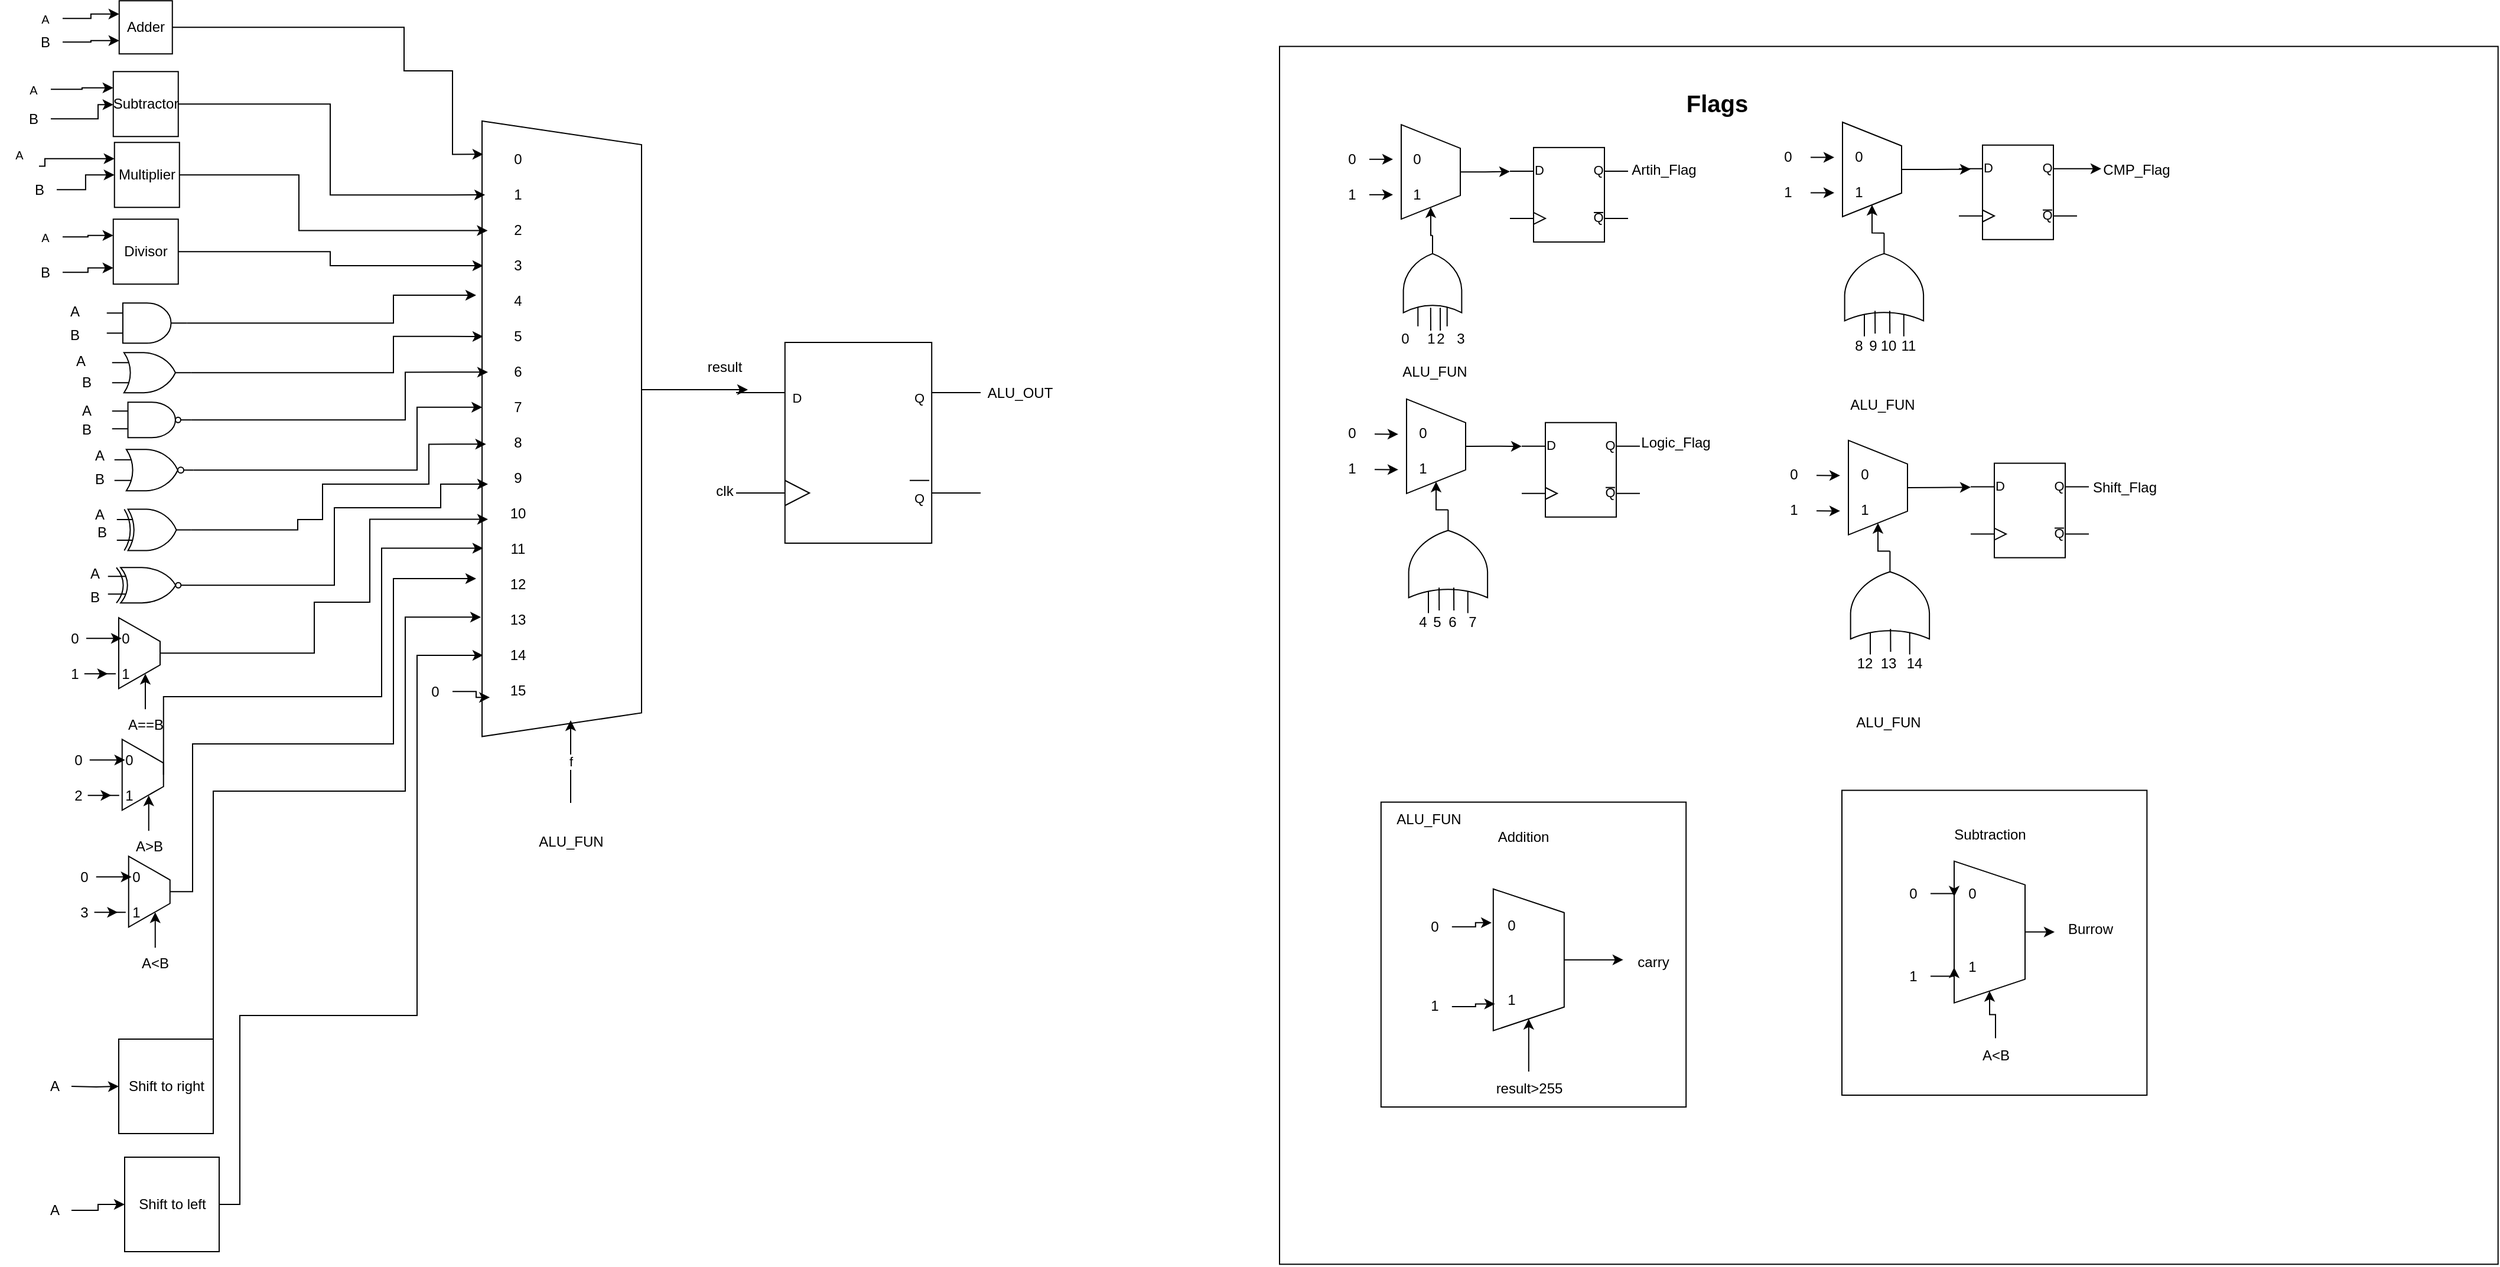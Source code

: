 <mxfile version="24.7.5">
  <diagram name="Page-1" id="hEn2GqF9Onb4Tb0oN2Cf">
    <mxGraphModel dx="2577" dy="1023" grid="1" gridSize="10" guides="1" tooltips="1" connect="1" arrows="1" fold="1" page="1" pageScale="1" pageWidth="850" pageHeight="1100" math="0" shadow="0">
      <root>
        <mxCell id="0" />
        <mxCell id="1" parent="0" />
        <mxCell id="K5uNCjZK_XgeOnh1Dpxe-1" value="" style="shape=trapezoid;perimeter=trapezoidPerimeter;whiteSpace=wrap;html=1;fixedSize=1;rotation=90;" vertex="1" parent="1">
          <mxGeometry x="121.88" y="305.63" width="521.25" height="135" as="geometry" />
        </mxCell>
        <mxCell id="K5uNCjZK_XgeOnh1Dpxe-2" value="0" style="text;html=1;align=center;verticalAlign=middle;resizable=0;points=[];autosize=1;strokeColor=none;fillColor=none;" vertex="1" parent="1">
          <mxGeometry x="330" y="130" width="30" height="30" as="geometry" />
        </mxCell>
        <mxCell id="K5uNCjZK_XgeOnh1Dpxe-4" value="1" style="text;html=1;align=center;verticalAlign=middle;resizable=0;points=[];autosize=1;strokeColor=none;fillColor=none;" vertex="1" parent="1">
          <mxGeometry x="330" y="160" width="30" height="30" as="geometry" />
        </mxCell>
        <mxCell id="K5uNCjZK_XgeOnh1Dpxe-5" value="2" style="text;html=1;align=center;verticalAlign=middle;resizable=0;points=[];autosize=1;strokeColor=none;fillColor=none;" vertex="1" parent="1">
          <mxGeometry x="330" y="190" width="30" height="30" as="geometry" />
        </mxCell>
        <mxCell id="K5uNCjZK_XgeOnh1Dpxe-6" value="3" style="text;html=1;align=center;verticalAlign=middle;resizable=0;points=[];autosize=1;strokeColor=none;fillColor=none;" vertex="1" parent="1">
          <mxGeometry x="330" y="220" width="30" height="30" as="geometry" />
        </mxCell>
        <mxCell id="K5uNCjZK_XgeOnh1Dpxe-7" value="5" style="text;html=1;align=center;verticalAlign=middle;resizable=0;points=[];autosize=1;strokeColor=none;fillColor=none;" vertex="1" parent="1">
          <mxGeometry x="330" y="280" width="30" height="30" as="geometry" />
        </mxCell>
        <mxCell id="K5uNCjZK_XgeOnh1Dpxe-8" value="4" style="text;html=1;align=center;verticalAlign=middle;resizable=0;points=[];autosize=1;strokeColor=none;fillColor=none;" vertex="1" parent="1">
          <mxGeometry x="330" y="250" width="30" height="30" as="geometry" />
        </mxCell>
        <mxCell id="K5uNCjZK_XgeOnh1Dpxe-9" value="7" style="text;html=1;align=center;verticalAlign=middle;resizable=0;points=[];autosize=1;strokeColor=none;fillColor=none;" vertex="1" parent="1">
          <mxGeometry x="330" y="340" width="30" height="30" as="geometry" />
        </mxCell>
        <mxCell id="K5uNCjZK_XgeOnh1Dpxe-10" value="6" style="text;html=1;align=center;verticalAlign=middle;resizable=0;points=[];autosize=1;strokeColor=none;fillColor=none;" vertex="1" parent="1">
          <mxGeometry x="330" y="310" width="30" height="30" as="geometry" />
        </mxCell>
        <mxCell id="K5uNCjZK_XgeOnh1Dpxe-11" value="9" style="text;html=1;align=center;verticalAlign=middle;resizable=0;points=[];autosize=1;strokeColor=none;fillColor=none;" vertex="1" parent="1">
          <mxGeometry x="330" y="400" width="30" height="30" as="geometry" />
        </mxCell>
        <mxCell id="K5uNCjZK_XgeOnh1Dpxe-12" value="8" style="text;html=1;align=center;verticalAlign=middle;resizable=0;points=[];autosize=1;strokeColor=none;fillColor=none;" vertex="1" parent="1">
          <mxGeometry x="330" y="370" width="30" height="30" as="geometry" />
        </mxCell>
        <mxCell id="K5uNCjZK_XgeOnh1Dpxe-13" value="11" style="text;html=1;align=center;verticalAlign=middle;resizable=0;points=[];autosize=1;strokeColor=none;fillColor=none;" vertex="1" parent="1">
          <mxGeometry x="325" y="460" width="40" height="30" as="geometry" />
        </mxCell>
        <mxCell id="K5uNCjZK_XgeOnh1Dpxe-14" value="10" style="text;html=1;align=center;verticalAlign=middle;resizable=0;points=[];autosize=1;strokeColor=none;fillColor=none;" vertex="1" parent="1">
          <mxGeometry x="325" y="430" width="40" height="30" as="geometry" />
        </mxCell>
        <mxCell id="K5uNCjZK_XgeOnh1Dpxe-15" value="13" style="text;html=1;align=center;verticalAlign=middle;resizable=0;points=[];autosize=1;strokeColor=none;fillColor=none;" vertex="1" parent="1">
          <mxGeometry x="325" y="520" width="40" height="30" as="geometry" />
        </mxCell>
        <mxCell id="K5uNCjZK_XgeOnh1Dpxe-16" value="12" style="text;html=1;align=center;verticalAlign=middle;resizable=0;points=[];autosize=1;strokeColor=none;fillColor=none;" vertex="1" parent="1">
          <mxGeometry x="325" y="490" width="40" height="30" as="geometry" />
        </mxCell>
        <mxCell id="K5uNCjZK_XgeOnh1Dpxe-17" value="15" style="text;html=1;align=center;verticalAlign=middle;resizable=0;points=[];autosize=1;strokeColor=none;fillColor=none;" vertex="1" parent="1">
          <mxGeometry x="325" y="580" width="40" height="30" as="geometry" />
        </mxCell>
        <mxCell id="K5uNCjZK_XgeOnh1Dpxe-18" value="14" style="text;html=1;align=center;verticalAlign=middle;resizable=0;points=[];autosize=1;strokeColor=none;fillColor=none;" vertex="1" parent="1">
          <mxGeometry x="325" y="550" width="40" height="30" as="geometry" />
        </mxCell>
        <mxCell id="K5uNCjZK_XgeOnh1Dpxe-19" value="f" style="endArrow=classic;html=1;rounded=0;" edge="1" parent="1">
          <mxGeometry width="50" height="50" relative="1" as="geometry">
            <mxPoint x="390" y="690" as="sourcePoint" />
            <mxPoint x="390" y="620" as="targetPoint" />
          </mxGeometry>
        </mxCell>
        <mxCell id="K5uNCjZK_XgeOnh1Dpxe-20" value="ALU_FUN" style="text;html=1;align=center;verticalAlign=middle;resizable=0;points=[];autosize=1;strokeColor=none;fillColor=none;" vertex="1" parent="1">
          <mxGeometry x="350" y="708" width="80" height="30" as="geometry" />
        </mxCell>
        <mxCell id="K5uNCjZK_XgeOnh1Dpxe-21" value="" style="endArrow=classic;html=1;rounded=0;" edge="1" parent="1">
          <mxGeometry width="50" height="50" relative="1" as="geometry">
            <mxPoint x="450" y="340" as="sourcePoint" />
            <mxPoint x="540" y="340" as="targetPoint" />
          </mxGeometry>
        </mxCell>
        <mxCell id="K5uNCjZK_XgeOnh1Dpxe-22" value="" style="verticalLabelPosition=bottom;shadow=0;dashed=0;align=center;html=1;verticalAlign=top;shape=mxgraph.electrical.logic_gates.d_type_flip-flop;" vertex="1" parent="1">
          <mxGeometry x="530" y="300" width="207" height="170" as="geometry" />
        </mxCell>
        <mxCell id="K5uNCjZK_XgeOnh1Dpxe-23" value="ALU_OUT" style="text;html=1;align=center;verticalAlign=middle;resizable=0;points=[];autosize=1;strokeColor=none;fillColor=none;" vertex="1" parent="1">
          <mxGeometry x="730" y="328" width="80" height="30" as="geometry" />
        </mxCell>
        <mxCell id="K5uNCjZK_XgeOnh1Dpxe-24" value="clk" style="text;html=1;align=center;verticalAlign=middle;resizable=0;points=[];autosize=1;strokeColor=none;fillColor=none;" vertex="1" parent="1">
          <mxGeometry x="500" y="410.63" width="40" height="30" as="geometry" />
        </mxCell>
        <mxCell id="K5uNCjZK_XgeOnh1Dpxe-26" value="result" style="text;html=1;align=center;verticalAlign=middle;resizable=0;points=[];autosize=1;strokeColor=none;fillColor=none;" vertex="1" parent="1">
          <mxGeometry x="495" y="305.63" width="50" height="30" as="geometry" />
        </mxCell>
        <mxCell id="K5uNCjZK_XgeOnh1Dpxe-27" value="Adder" style="whiteSpace=wrap;html=1;aspect=fixed;" vertex="1" parent="1">
          <mxGeometry x="7.88" y="10.63" width="45" height="45" as="geometry" />
        </mxCell>
        <mxCell id="K5uNCjZK_XgeOnh1Dpxe-28" value="Subtractor" style="whiteSpace=wrap;html=1;aspect=fixed;" vertex="1" parent="1">
          <mxGeometry x="2.88" y="70.63" width="55" height="55" as="geometry" />
        </mxCell>
        <mxCell id="K5uNCjZK_XgeOnh1Dpxe-33" style="edgeStyle=orthogonalEdgeStyle;rounded=0;orthogonalLoop=1;jettySize=auto;html=1;entryX=0;entryY=0.25;entryDx=0;entryDy=0;" edge="1" parent="1" source="K5uNCjZK_XgeOnh1Dpxe-30" target="K5uNCjZK_XgeOnh1Dpxe-27">
          <mxGeometry relative="1" as="geometry" />
        </mxCell>
        <mxCell id="K5uNCjZK_XgeOnh1Dpxe-30" value="&lt;font size=&quot;1&quot;&gt;A&lt;/font&gt;" style="text;html=1;align=center;verticalAlign=middle;resizable=0;points=[];autosize=1;strokeColor=none;fillColor=none;" vertex="1" parent="1">
          <mxGeometry x="-70" y="10.63" width="30" height="30" as="geometry" />
        </mxCell>
        <mxCell id="K5uNCjZK_XgeOnh1Dpxe-34" style="edgeStyle=orthogonalEdgeStyle;rounded=0;orthogonalLoop=1;jettySize=auto;html=1;entryX=0;entryY=0.75;entryDx=0;entryDy=0;" edge="1" parent="1" source="K5uNCjZK_XgeOnh1Dpxe-31" target="K5uNCjZK_XgeOnh1Dpxe-27">
          <mxGeometry relative="1" as="geometry" />
        </mxCell>
        <mxCell id="K5uNCjZK_XgeOnh1Dpxe-31" value="B" style="text;html=1;align=center;verticalAlign=middle;resizable=0;points=[];autosize=1;strokeColor=none;fillColor=none;" vertex="1" parent="1">
          <mxGeometry x="-70" y="30.63" width="30" height="30" as="geometry" />
        </mxCell>
        <mxCell id="K5uNCjZK_XgeOnh1Dpxe-35" style="edgeStyle=orthogonalEdgeStyle;rounded=0;orthogonalLoop=1;jettySize=auto;html=1;exitX=1;exitY=0.5;exitDx=0;exitDy=0;entryX=0.054;entryY=0.993;entryDx=0;entryDy=0;entryPerimeter=0;" edge="1" parent="1" source="K5uNCjZK_XgeOnh1Dpxe-27" target="K5uNCjZK_XgeOnh1Dpxe-1">
          <mxGeometry relative="1" as="geometry">
            <Array as="points">
              <mxPoint x="249" y="33" />
              <mxPoint x="249" y="70" />
              <mxPoint x="290" y="70" />
              <mxPoint x="290" y="141" />
            </Array>
          </mxGeometry>
        </mxCell>
        <mxCell id="K5uNCjZK_XgeOnh1Dpxe-40" style="edgeStyle=orthogonalEdgeStyle;rounded=0;orthogonalLoop=1;jettySize=auto;html=1;entryX=0;entryY=0.25;entryDx=0;entryDy=0;" edge="1" parent="1" source="K5uNCjZK_XgeOnh1Dpxe-36" target="K5uNCjZK_XgeOnh1Dpxe-28">
          <mxGeometry relative="1" as="geometry" />
        </mxCell>
        <mxCell id="K5uNCjZK_XgeOnh1Dpxe-36" value="&lt;font size=&quot;1&quot;&gt;A&lt;/font&gt;" style="text;html=1;align=center;verticalAlign=middle;resizable=0;points=[];autosize=1;strokeColor=none;fillColor=none;" vertex="1" parent="1">
          <mxGeometry x="-80" y="70.63" width="30" height="30" as="geometry" />
        </mxCell>
        <mxCell id="K5uNCjZK_XgeOnh1Dpxe-38" value="" style="edgeStyle=orthogonalEdgeStyle;rounded=0;orthogonalLoop=1;jettySize=auto;html=1;" edge="1" parent="1" source="K5uNCjZK_XgeOnh1Dpxe-37" target="K5uNCjZK_XgeOnh1Dpxe-28">
          <mxGeometry relative="1" as="geometry">
            <Array as="points">
              <mxPoint x="-10" y="110.63" />
              <mxPoint x="-10" y="98.63" />
            </Array>
          </mxGeometry>
        </mxCell>
        <mxCell id="K5uNCjZK_XgeOnh1Dpxe-37" value="B" style="text;html=1;align=center;verticalAlign=middle;resizable=0;points=[];autosize=1;strokeColor=none;fillColor=none;" vertex="1" parent="1">
          <mxGeometry x="-80" y="95.63" width="30" height="30" as="geometry" />
        </mxCell>
        <mxCell id="K5uNCjZK_XgeOnh1Dpxe-41" style="edgeStyle=orthogonalEdgeStyle;rounded=0;orthogonalLoop=1;jettySize=auto;html=1;exitX=1;exitY=0.5;exitDx=0;exitDy=0;entryX=0.12;entryY=0.981;entryDx=0;entryDy=0;entryPerimeter=0;" edge="1" parent="1" source="K5uNCjZK_XgeOnh1Dpxe-28" target="K5uNCjZK_XgeOnh1Dpxe-1">
          <mxGeometry relative="1" as="geometry" />
        </mxCell>
        <mxCell id="K5uNCjZK_XgeOnh1Dpxe-42" value="Multiplier" style="whiteSpace=wrap;html=1;aspect=fixed;" vertex="1" parent="1">
          <mxGeometry x="3.88" y="130.63" width="55" height="55" as="geometry" />
        </mxCell>
        <mxCell id="K5uNCjZK_XgeOnh1Dpxe-46" style="edgeStyle=orthogonalEdgeStyle;rounded=0;orthogonalLoop=1;jettySize=auto;html=1;entryX=0;entryY=0.25;entryDx=0;entryDy=0;" edge="1" parent="1" target="K5uNCjZK_XgeOnh1Dpxe-42">
          <mxGeometry relative="1" as="geometry">
            <mxPoint x="-60.0" y="150.689" as="sourcePoint" />
            <Array as="points">
              <mxPoint x="-55" y="150.63" />
              <mxPoint x="-55" y="144.63" />
            </Array>
          </mxGeometry>
        </mxCell>
        <mxCell id="K5uNCjZK_XgeOnh1Dpxe-44" value="&lt;font size=&quot;1&quot;&gt;A&lt;/font&gt;" style="text;html=1;align=center;verticalAlign=middle;resizable=0;points=[];autosize=1;strokeColor=none;fillColor=none;" vertex="1" parent="1">
          <mxGeometry x="-92.5" y="125.63" width="30" height="30" as="geometry" />
        </mxCell>
        <mxCell id="K5uNCjZK_XgeOnh1Dpxe-47" style="edgeStyle=orthogonalEdgeStyle;rounded=0;orthogonalLoop=1;jettySize=auto;html=1;entryX=0;entryY=0.5;entryDx=0;entryDy=0;" edge="1" parent="1" source="K5uNCjZK_XgeOnh1Dpxe-45" target="K5uNCjZK_XgeOnh1Dpxe-42">
          <mxGeometry relative="1" as="geometry" />
        </mxCell>
        <mxCell id="K5uNCjZK_XgeOnh1Dpxe-45" value="B" style="text;html=1;align=center;verticalAlign=middle;resizable=0;points=[];autosize=1;strokeColor=none;fillColor=none;" vertex="1" parent="1">
          <mxGeometry x="-75" y="155.63" width="30" height="30" as="geometry" />
        </mxCell>
        <mxCell id="K5uNCjZK_XgeOnh1Dpxe-49" value="Divisor" style="whiteSpace=wrap;html=1;aspect=fixed;" vertex="1" parent="1">
          <mxGeometry x="2.88" y="195.63" width="55" height="55" as="geometry" />
        </mxCell>
        <mxCell id="K5uNCjZK_XgeOnh1Dpxe-50" style="edgeStyle=orthogonalEdgeStyle;rounded=0;orthogonalLoop=1;jettySize=auto;html=1;exitX=1;exitY=0.5;exitDx=0;exitDy=0;entryX=0.235;entryY=0.993;entryDx=0;entryDy=0;entryPerimeter=0;" edge="1" parent="1" source="K5uNCjZK_XgeOnh1Dpxe-49" target="K5uNCjZK_XgeOnh1Dpxe-1">
          <mxGeometry relative="1" as="geometry" />
        </mxCell>
        <mxCell id="K5uNCjZK_XgeOnh1Dpxe-53" style="edgeStyle=orthogonalEdgeStyle;rounded=0;orthogonalLoop=1;jettySize=auto;html=1;entryX=0;entryY=0.25;entryDx=0;entryDy=0;" edge="1" parent="1" source="K5uNCjZK_XgeOnh1Dpxe-51" target="K5uNCjZK_XgeOnh1Dpxe-49">
          <mxGeometry relative="1" as="geometry" />
        </mxCell>
        <mxCell id="K5uNCjZK_XgeOnh1Dpxe-51" value="&lt;font size=&quot;1&quot;&gt;A&lt;/font&gt;" style="text;html=1;align=center;verticalAlign=middle;resizable=0;points=[];autosize=1;strokeColor=none;fillColor=none;" vertex="1" parent="1">
          <mxGeometry x="-70" y="195.63" width="30" height="30" as="geometry" />
        </mxCell>
        <mxCell id="K5uNCjZK_XgeOnh1Dpxe-54" style="edgeStyle=orthogonalEdgeStyle;rounded=0;orthogonalLoop=1;jettySize=auto;html=1;entryX=0;entryY=0.75;entryDx=0;entryDy=0;" edge="1" parent="1" source="K5uNCjZK_XgeOnh1Dpxe-52" target="K5uNCjZK_XgeOnh1Dpxe-49">
          <mxGeometry relative="1" as="geometry" />
        </mxCell>
        <mxCell id="K5uNCjZK_XgeOnh1Dpxe-52" value="B" style="text;html=1;align=center;verticalAlign=middle;resizable=0;points=[];autosize=1;strokeColor=none;fillColor=none;" vertex="1" parent="1">
          <mxGeometry x="-70" y="225.63" width="30" height="30" as="geometry" />
        </mxCell>
        <mxCell id="K5uNCjZK_XgeOnh1Dpxe-81" style="edgeStyle=orthogonalEdgeStyle;rounded=0;orthogonalLoop=1;jettySize=auto;html=1;exitX=1;exitY=0.5;exitDx=0;exitDy=0;exitPerimeter=0;" edge="1" parent="1" source="K5uNCjZK_XgeOnh1Dpxe-55">
          <mxGeometry relative="1" as="geometry">
            <mxPoint x="310" y="260" as="targetPoint" />
            <Array as="points">
              <mxPoint x="240" y="284" />
              <mxPoint x="240" y="260" />
              <mxPoint x="310" y="260" />
            </Array>
          </mxGeometry>
        </mxCell>
        <mxCell id="K5uNCjZK_XgeOnh1Dpxe-55" value="" style="verticalLabelPosition=bottom;shadow=0;dashed=0;align=center;html=1;verticalAlign=top;shape=mxgraph.electrical.logic_gates.logic_gate;operation=and;" vertex="1" parent="1">
          <mxGeometry x="-2.62" y="266.63" width="68" height="34" as="geometry" />
        </mxCell>
        <mxCell id="K5uNCjZK_XgeOnh1Dpxe-56" value="" style="verticalLabelPosition=bottom;shadow=0;dashed=0;align=center;html=1;verticalAlign=top;shape=mxgraph.electrical.logic_gates.logic_gate;operation=or;" vertex="1" parent="1">
          <mxGeometry x="1.88" y="308.63" width="67" height="34" as="geometry" />
        </mxCell>
        <mxCell id="K5uNCjZK_XgeOnh1Dpxe-57" value="" style="verticalLabelPosition=bottom;shadow=0;dashed=0;align=center;html=1;verticalAlign=top;shape=mxgraph.electrical.logic_gates.logic_gate;operation=and;negating=1;negSize=0.15;" vertex="1" parent="1">
          <mxGeometry x="1.88" y="350.63" width="67" height="30" as="geometry" />
        </mxCell>
        <mxCell id="K5uNCjZK_XgeOnh1Dpxe-58" value="" style="verticalLabelPosition=bottom;shadow=0;dashed=0;align=center;html=1;verticalAlign=top;shape=mxgraph.electrical.logic_gates.logic_gate;operation=or;negating=1;negSize=0.15;" vertex="1" parent="1">
          <mxGeometry x="3.88" y="390.63" width="67" height="35" as="geometry" />
        </mxCell>
        <mxCell id="K5uNCjZK_XgeOnh1Dpxe-62" value="" style="verticalLabelPosition=bottom;shadow=0;dashed=0;align=center;html=1;verticalAlign=top;shape=mxgraph.electrical.logic_gates.logic_gate;operation=xor;" vertex="1" parent="1">
          <mxGeometry x="5.88" y="441.26" width="63" height="35" as="geometry" />
        </mxCell>
        <mxCell id="K5uNCjZK_XgeOnh1Dpxe-63" value="" style="verticalLabelPosition=bottom;shadow=0;dashed=0;align=center;html=1;verticalAlign=top;shape=mxgraph.electrical.logic_gates.logic_gate;operation=xor;negating=1;negSize=0.15;" vertex="1" parent="1">
          <mxGeometry x="-1.62" y="490.63" width="71.62" height="30" as="geometry" />
        </mxCell>
        <mxCell id="K5uNCjZK_XgeOnh1Dpxe-64" value="" style="shape=trapezoid;perimeter=trapezoidPerimeter;whiteSpace=wrap;html=1;fixedSize=1;rotation=90;" vertex="1" parent="1">
          <mxGeometry x="-5" y="545.63" width="60" height="35" as="geometry" />
        </mxCell>
        <mxCell id="K5uNCjZK_XgeOnh1Dpxe-65" value="A" style="text;html=1;align=center;verticalAlign=middle;resizable=0;points=[];autosize=1;strokeColor=none;fillColor=none;" vertex="1" parent="1">
          <mxGeometry x="-45" y="258.63" width="30" height="30" as="geometry" />
        </mxCell>
        <mxCell id="K5uNCjZK_XgeOnh1Dpxe-67" value="B" style="text;html=1;align=center;verticalAlign=middle;resizable=0;points=[];autosize=1;strokeColor=none;fillColor=none;" vertex="1" parent="1">
          <mxGeometry x="-45" y="278.63" width="30" height="30" as="geometry" />
        </mxCell>
        <mxCell id="K5uNCjZK_XgeOnh1Dpxe-69" value="A" style="text;html=1;align=center;verticalAlign=middle;resizable=0;points=[];autosize=1;strokeColor=none;fillColor=none;" vertex="1" parent="1">
          <mxGeometry x="-40" y="300.63" width="30" height="30" as="geometry" />
        </mxCell>
        <mxCell id="K5uNCjZK_XgeOnh1Dpxe-70" value="B" style="text;html=1;align=center;verticalAlign=middle;resizable=0;points=[];autosize=1;strokeColor=none;fillColor=none;" vertex="1" parent="1">
          <mxGeometry x="-35" y="318.63" width="30" height="30" as="geometry" />
        </mxCell>
        <mxCell id="K5uNCjZK_XgeOnh1Dpxe-71" value="A" style="text;html=1;align=center;verticalAlign=middle;resizable=0;points=[];autosize=1;strokeColor=none;fillColor=none;" vertex="1" parent="1">
          <mxGeometry x="-35" y="342.63" width="30" height="30" as="geometry" />
        </mxCell>
        <mxCell id="K5uNCjZK_XgeOnh1Dpxe-74" value="B" style="text;html=1;align=center;verticalAlign=middle;resizable=0;points=[];autosize=1;strokeColor=none;fillColor=none;" vertex="1" parent="1">
          <mxGeometry x="-35" y="358.63" width="30" height="30" as="geometry" />
        </mxCell>
        <mxCell id="K5uNCjZK_XgeOnh1Dpxe-75" value="A" style="text;html=1;align=center;verticalAlign=middle;resizable=0;points=[];autosize=1;strokeColor=none;fillColor=none;" vertex="1" parent="1">
          <mxGeometry x="-24.12" y="381.26" width="30" height="30" as="geometry" />
        </mxCell>
        <mxCell id="K5uNCjZK_XgeOnh1Dpxe-76" value="B" style="text;html=1;align=center;verticalAlign=middle;resizable=0;points=[];autosize=1;strokeColor=none;fillColor=none;" vertex="1" parent="1">
          <mxGeometry x="-24.12" y="400.63" width="30" height="30" as="geometry" />
        </mxCell>
        <mxCell id="K5uNCjZK_XgeOnh1Dpxe-77" value="A" style="text;html=1;align=center;verticalAlign=middle;resizable=0;points=[];autosize=1;strokeColor=none;fillColor=none;" vertex="1" parent="1">
          <mxGeometry x="-24.12" y="430.63" width="30" height="30" as="geometry" />
        </mxCell>
        <mxCell id="K5uNCjZK_XgeOnh1Dpxe-78" value="B" style="text;html=1;align=center;verticalAlign=middle;resizable=0;points=[];autosize=1;strokeColor=none;fillColor=none;" vertex="1" parent="1">
          <mxGeometry x="-22.12" y="446.26" width="30" height="30" as="geometry" />
        </mxCell>
        <mxCell id="K5uNCjZK_XgeOnh1Dpxe-79" value="A" style="text;html=1;align=center;verticalAlign=middle;resizable=0;points=[];autosize=1;strokeColor=none;fillColor=none;" vertex="1" parent="1">
          <mxGeometry x="-28.12" y="480.63" width="30" height="30" as="geometry" />
        </mxCell>
        <mxCell id="K5uNCjZK_XgeOnh1Dpxe-80" value="B" style="text;html=1;align=center;verticalAlign=middle;resizable=0;points=[];autosize=1;strokeColor=none;fillColor=none;" vertex="1" parent="1">
          <mxGeometry x="-28.12" y="500.63" width="30" height="30" as="geometry" />
        </mxCell>
        <mxCell id="K5uNCjZK_XgeOnh1Dpxe-82" style="edgeStyle=orthogonalEdgeStyle;rounded=0;orthogonalLoop=1;jettySize=auto;html=1;exitX=1;exitY=0.5;exitDx=0;exitDy=0;exitPerimeter=0;entryX=0.35;entryY=0.993;entryDx=0;entryDy=0;entryPerimeter=0;" edge="1" parent="1" source="K5uNCjZK_XgeOnh1Dpxe-56" target="K5uNCjZK_XgeOnh1Dpxe-1">
          <mxGeometry relative="1" as="geometry">
            <Array as="points">
              <mxPoint x="240" y="325" />
              <mxPoint x="240" y="295" />
            </Array>
          </mxGeometry>
        </mxCell>
        <mxCell id="K5uNCjZK_XgeOnh1Dpxe-83" style="edgeStyle=orthogonalEdgeStyle;rounded=0;orthogonalLoop=1;jettySize=auto;html=1;exitX=1;exitY=0.5;exitDx=0;exitDy=0;exitPerimeter=0;entryX=0.408;entryY=0.963;entryDx=0;entryDy=0;entryPerimeter=0;" edge="1" parent="1" source="K5uNCjZK_XgeOnh1Dpxe-57" target="K5uNCjZK_XgeOnh1Dpxe-1">
          <mxGeometry relative="1" as="geometry">
            <Array as="points">
              <mxPoint x="250" y="365" />
              <mxPoint x="250" y="325" />
            </Array>
          </mxGeometry>
        </mxCell>
        <mxCell id="K5uNCjZK_XgeOnh1Dpxe-84" style="edgeStyle=orthogonalEdgeStyle;rounded=0;orthogonalLoop=1;jettySize=auto;html=1;exitX=1;exitY=0.5;exitDx=0;exitDy=0;exitPerimeter=0;entryX=0.465;entryY=0.999;entryDx=0;entryDy=0;entryPerimeter=0;" edge="1" parent="1" source="K5uNCjZK_XgeOnh1Dpxe-58" target="K5uNCjZK_XgeOnh1Dpxe-1">
          <mxGeometry relative="1" as="geometry">
            <Array as="points">
              <mxPoint x="260" y="408" />
              <mxPoint x="260" y="355" />
            </Array>
          </mxGeometry>
        </mxCell>
        <mxCell id="K5uNCjZK_XgeOnh1Dpxe-85" style="edgeStyle=orthogonalEdgeStyle;rounded=0;orthogonalLoop=1;jettySize=auto;html=1;exitX=1;exitY=0.5;exitDx=0;exitDy=0;exitPerimeter=0;entryX=0.525;entryY=0.975;entryDx=0;entryDy=0;entryPerimeter=0;" edge="1" parent="1" source="K5uNCjZK_XgeOnh1Dpxe-62" target="K5uNCjZK_XgeOnh1Dpxe-1">
          <mxGeometry relative="1" as="geometry">
            <Array as="points">
              <mxPoint x="159" y="450" />
              <mxPoint x="180" y="450" />
              <mxPoint x="180" y="420" />
              <mxPoint x="270" y="420" />
              <mxPoint x="270" y="386" />
            </Array>
          </mxGeometry>
        </mxCell>
        <mxCell id="K5uNCjZK_XgeOnh1Dpxe-86" style="edgeStyle=orthogonalEdgeStyle;rounded=0;orthogonalLoop=1;jettySize=auto;html=1;exitX=1;exitY=0.5;exitDx=0;exitDy=0;exitPerimeter=0;entryX=0.59;entryY=0.963;entryDx=0;entryDy=0;entryPerimeter=0;" edge="1" parent="1" source="K5uNCjZK_XgeOnh1Dpxe-63" target="K5uNCjZK_XgeOnh1Dpxe-1">
          <mxGeometry relative="1" as="geometry">
            <Array as="points">
              <mxPoint x="190" y="506" />
              <mxPoint x="190" y="440" />
              <mxPoint x="280" y="440" />
              <mxPoint x="280" y="420" />
            </Array>
          </mxGeometry>
        </mxCell>
        <mxCell id="K5uNCjZK_XgeOnh1Dpxe-87" style="edgeStyle=orthogonalEdgeStyle;rounded=0;orthogonalLoop=1;jettySize=auto;html=1;exitX=0.5;exitY=0;exitDx=0;exitDy=0;entryX=0.647;entryY=0.963;entryDx=0;entryDy=0;entryPerimeter=0;" edge="1" parent="1" source="K5uNCjZK_XgeOnh1Dpxe-64" target="K5uNCjZK_XgeOnh1Dpxe-1">
          <mxGeometry relative="1" as="geometry">
            <Array as="points">
              <mxPoint x="173" y="564" />
              <mxPoint x="173" y="520" />
              <mxPoint x="220" y="520" />
              <mxPoint x="220" y="450" />
            </Array>
          </mxGeometry>
        </mxCell>
        <mxCell id="K5uNCjZK_XgeOnh1Dpxe-88" value="" style="endArrow=classic;html=1;rounded=0;" edge="1" parent="1">
          <mxGeometry width="50" height="50" relative="1" as="geometry">
            <mxPoint x="30" y="610.63" as="sourcePoint" />
            <mxPoint x="30" y="580.63" as="targetPoint" />
          </mxGeometry>
        </mxCell>
        <mxCell id="K5uNCjZK_XgeOnh1Dpxe-89" value="A==B" style="text;html=1;align=center;verticalAlign=middle;resizable=0;points=[];autosize=1;strokeColor=none;fillColor=none;" vertex="1" parent="1">
          <mxGeometry x="5" y="608.63" width="50" height="30" as="geometry" />
        </mxCell>
        <mxCell id="K5uNCjZK_XgeOnh1Dpxe-90" value="0" style="text;html=1;align=center;verticalAlign=middle;resizable=0;points=[];autosize=1;strokeColor=none;fillColor=none;" vertex="1" parent="1">
          <mxGeometry x="-1.62" y="535.63" width="30" height="30" as="geometry" />
        </mxCell>
        <mxCell id="K5uNCjZK_XgeOnh1Dpxe-91" value="1" style="text;html=1;align=center;verticalAlign=middle;resizable=0;points=[];autosize=1;strokeColor=none;fillColor=none;" vertex="1" parent="1">
          <mxGeometry x="-1.62" y="565.63" width="30" height="30" as="geometry" />
        </mxCell>
        <mxCell id="K5uNCjZK_XgeOnh1Dpxe-92" value="" style="endArrow=classic;html=1;rounded=0;" edge="1" parent="1">
          <mxGeometry width="50" height="50" relative="1" as="geometry">
            <mxPoint x="-20" y="550.63" as="sourcePoint" />
            <mxPoint x="10" y="550.63" as="targetPoint" />
          </mxGeometry>
        </mxCell>
        <mxCell id="K5uNCjZK_XgeOnh1Dpxe-93" value="0" style="text;html=1;align=center;verticalAlign=middle;resizable=0;points=[];autosize=1;strokeColor=none;fillColor=none;" vertex="1" parent="1">
          <mxGeometry x="-45" y="535.63" width="30" height="30" as="geometry" />
        </mxCell>
        <mxCell id="K5uNCjZK_XgeOnh1Dpxe-98" style="edgeStyle=orthogonalEdgeStyle;rounded=0;orthogonalLoop=1;jettySize=auto;html=1;" edge="1" parent="1" source="K5uNCjZK_XgeOnh1Dpxe-94" target="K5uNCjZK_XgeOnh1Dpxe-91">
          <mxGeometry relative="1" as="geometry" />
        </mxCell>
        <mxCell id="K5uNCjZK_XgeOnh1Dpxe-94" value="1" style="text;html=1;align=center;verticalAlign=middle;resizable=0;points=[];autosize=1;strokeColor=none;fillColor=none;" vertex="1" parent="1">
          <mxGeometry x="-45" y="565.63" width="30" height="30" as="geometry" />
        </mxCell>
        <mxCell id="K5uNCjZK_XgeOnh1Dpxe-99" value="" style="shape=trapezoid;perimeter=trapezoidPerimeter;whiteSpace=wrap;html=1;fixedSize=1;rotation=90;" vertex="1" parent="1">
          <mxGeometry x="-2.12" y="648.63" width="60" height="35" as="geometry" />
        </mxCell>
        <mxCell id="K5uNCjZK_XgeOnh1Dpxe-100" value="" style="endArrow=classic;html=1;rounded=0;" edge="1" parent="1">
          <mxGeometry width="50" height="50" relative="1" as="geometry">
            <mxPoint x="32.88" y="713.63" as="sourcePoint" />
            <mxPoint x="32.88" y="683.63" as="targetPoint" />
          </mxGeometry>
        </mxCell>
        <mxCell id="K5uNCjZK_XgeOnh1Dpxe-101" value="A&amp;gt;B" style="text;html=1;align=center;verticalAlign=middle;resizable=0;points=[];autosize=1;strokeColor=none;fillColor=none;" vertex="1" parent="1">
          <mxGeometry x="7.88" y="711.63" width="50" height="30" as="geometry" />
        </mxCell>
        <mxCell id="K5uNCjZK_XgeOnh1Dpxe-102" value="0" style="text;html=1;align=center;verticalAlign=middle;resizable=0;points=[];autosize=1;strokeColor=none;fillColor=none;" vertex="1" parent="1">
          <mxGeometry x="1.26" y="638.63" width="30" height="30" as="geometry" />
        </mxCell>
        <mxCell id="K5uNCjZK_XgeOnh1Dpxe-103" value="1" style="text;html=1;align=center;verticalAlign=middle;resizable=0;points=[];autosize=1;strokeColor=none;fillColor=none;" vertex="1" parent="1">
          <mxGeometry x="1.26" y="668.63" width="30" height="30" as="geometry" />
        </mxCell>
        <mxCell id="K5uNCjZK_XgeOnh1Dpxe-104" value="" style="endArrow=classic;html=1;rounded=0;" edge="1" parent="1">
          <mxGeometry width="50" height="50" relative="1" as="geometry">
            <mxPoint x="-17.12" y="653.63" as="sourcePoint" />
            <mxPoint x="12.88" y="653.63" as="targetPoint" />
          </mxGeometry>
        </mxCell>
        <mxCell id="K5uNCjZK_XgeOnh1Dpxe-105" value="0" style="text;html=1;align=center;verticalAlign=middle;resizable=0;points=[];autosize=1;strokeColor=none;fillColor=none;" vertex="1" parent="1">
          <mxGeometry x="-42.12" y="638.63" width="30" height="30" as="geometry" />
        </mxCell>
        <mxCell id="K5uNCjZK_XgeOnh1Dpxe-106" style="edgeStyle=orthogonalEdgeStyle;rounded=0;orthogonalLoop=1;jettySize=auto;html=1;" edge="1" parent="1" source="K5uNCjZK_XgeOnh1Dpxe-107" target="K5uNCjZK_XgeOnh1Dpxe-103">
          <mxGeometry relative="1" as="geometry" />
        </mxCell>
        <mxCell id="K5uNCjZK_XgeOnh1Dpxe-107" value="2" style="text;html=1;align=center;verticalAlign=middle;resizable=0;points=[];autosize=1;strokeColor=none;fillColor=none;" vertex="1" parent="1">
          <mxGeometry x="-42.12" y="668.63" width="30" height="30" as="geometry" />
        </mxCell>
        <mxCell id="K5uNCjZK_XgeOnh1Dpxe-120" style="edgeStyle=orthogonalEdgeStyle;rounded=0;orthogonalLoop=1;jettySize=auto;html=1;exitX=0.5;exitY=0;exitDx=0;exitDy=0;" edge="1" parent="1" source="K5uNCjZK_XgeOnh1Dpxe-108">
          <mxGeometry relative="1" as="geometry">
            <mxPoint x="310" y="500" as="targetPoint" />
            <Array as="points">
              <mxPoint x="70" y="765" />
              <mxPoint x="70" y="640" />
              <mxPoint x="240" y="640" />
              <mxPoint x="240" y="500" />
            </Array>
          </mxGeometry>
        </mxCell>
        <mxCell id="K5uNCjZK_XgeOnh1Dpxe-108" value="" style="shape=trapezoid;perimeter=trapezoidPerimeter;whiteSpace=wrap;html=1;fixedSize=1;rotation=90;" vertex="1" parent="1">
          <mxGeometry x="3.38" y="747.63" width="60" height="35" as="geometry" />
        </mxCell>
        <mxCell id="K5uNCjZK_XgeOnh1Dpxe-109" value="" style="endArrow=classic;html=1;rounded=0;" edge="1" parent="1">
          <mxGeometry width="50" height="50" relative="1" as="geometry">
            <mxPoint x="38.38" y="812.63" as="sourcePoint" />
            <mxPoint x="38.38" y="782.63" as="targetPoint" />
          </mxGeometry>
        </mxCell>
        <mxCell id="K5uNCjZK_XgeOnh1Dpxe-110" value="A&amp;lt;B" style="text;html=1;align=center;verticalAlign=middle;resizable=0;points=[];autosize=1;strokeColor=none;fillColor=none;" vertex="1" parent="1">
          <mxGeometry x="13.38" y="810.63" width="50" height="30" as="geometry" />
        </mxCell>
        <mxCell id="K5uNCjZK_XgeOnh1Dpxe-111" value="0" style="text;html=1;align=center;verticalAlign=middle;resizable=0;points=[];autosize=1;strokeColor=none;fillColor=none;" vertex="1" parent="1">
          <mxGeometry x="6.76" y="737.63" width="30" height="30" as="geometry" />
        </mxCell>
        <mxCell id="K5uNCjZK_XgeOnh1Dpxe-112" value="1" style="text;html=1;align=center;verticalAlign=middle;resizable=0;points=[];autosize=1;strokeColor=none;fillColor=none;" vertex="1" parent="1">
          <mxGeometry x="6.76" y="767.63" width="30" height="30" as="geometry" />
        </mxCell>
        <mxCell id="K5uNCjZK_XgeOnh1Dpxe-113" value="" style="endArrow=classic;html=1;rounded=0;" edge="1" parent="1">
          <mxGeometry width="50" height="50" relative="1" as="geometry">
            <mxPoint x="-11.62" y="752.63" as="sourcePoint" />
            <mxPoint x="18.38" y="752.63" as="targetPoint" />
          </mxGeometry>
        </mxCell>
        <mxCell id="K5uNCjZK_XgeOnh1Dpxe-114" value="0" style="text;html=1;align=center;verticalAlign=middle;resizable=0;points=[];autosize=1;strokeColor=none;fillColor=none;" vertex="1" parent="1">
          <mxGeometry x="-36.62" y="737.63" width="30" height="30" as="geometry" />
        </mxCell>
        <mxCell id="K5uNCjZK_XgeOnh1Dpxe-115" style="edgeStyle=orthogonalEdgeStyle;rounded=0;orthogonalLoop=1;jettySize=auto;html=1;" edge="1" parent="1" source="K5uNCjZK_XgeOnh1Dpxe-116" target="K5uNCjZK_XgeOnh1Dpxe-112">
          <mxGeometry relative="1" as="geometry" />
        </mxCell>
        <mxCell id="K5uNCjZK_XgeOnh1Dpxe-116" value="3" style="text;html=1;align=center;verticalAlign=middle;resizable=0;points=[];autosize=1;strokeColor=none;fillColor=none;" vertex="1" parent="1">
          <mxGeometry x="-36.62" y="767.63" width="30" height="30" as="geometry" />
        </mxCell>
        <mxCell id="K5uNCjZK_XgeOnh1Dpxe-121" style="edgeStyle=orthogonalEdgeStyle;rounded=0;orthogonalLoop=1;jettySize=auto;html=1;exitX=0.5;exitY=0;exitDx=0;exitDy=0;entryX=0.694;entryY=0.993;entryDx=0;entryDy=0;entryPerimeter=0;" edge="1" parent="1" source="K5uNCjZK_XgeOnh1Dpxe-99" target="K5uNCjZK_XgeOnh1Dpxe-1">
          <mxGeometry relative="1" as="geometry">
            <Array as="points">
              <mxPoint x="45" y="600" />
              <mxPoint x="230" y="600" />
              <mxPoint x="230" y="474" />
            </Array>
          </mxGeometry>
        </mxCell>
        <mxCell id="K5uNCjZK_XgeOnh1Dpxe-125" style="edgeStyle=orthogonalEdgeStyle;rounded=0;orthogonalLoop=1;jettySize=auto;html=1;entryX=0;entryY=0.5;entryDx=0;entryDy=0;" edge="1" parent="1" target="K5uNCjZK_XgeOnh1Dpxe-123">
          <mxGeometry relative="1" as="geometry">
            <mxPoint x="-32.5" y="930.0" as="sourcePoint" />
          </mxGeometry>
        </mxCell>
        <mxCell id="K5uNCjZK_XgeOnh1Dpxe-122" value="A" style="text;html=1;align=center;verticalAlign=middle;resizable=0;points=[];autosize=1;strokeColor=none;fillColor=none;" vertex="1" parent="1">
          <mxGeometry x="-62.5" y="915" width="30" height="30" as="geometry" />
        </mxCell>
        <mxCell id="K5uNCjZK_XgeOnh1Dpxe-123" value="Shift to right" style="whiteSpace=wrap;html=1;aspect=fixed;" vertex="1" parent="1">
          <mxGeometry x="7.5" y="890" width="80" height="80" as="geometry" />
        </mxCell>
        <mxCell id="K5uNCjZK_XgeOnh1Dpxe-124" value="Shift to left" style="whiteSpace=wrap;html=1;aspect=fixed;" vertex="1" parent="1">
          <mxGeometry x="12.5" y="990" width="80" height="80" as="geometry" />
        </mxCell>
        <mxCell id="K5uNCjZK_XgeOnh1Dpxe-129" style="edgeStyle=orthogonalEdgeStyle;rounded=0;orthogonalLoop=1;jettySize=auto;html=1;entryX=0;entryY=0.5;entryDx=0;entryDy=0;" edge="1" parent="1" source="K5uNCjZK_XgeOnh1Dpxe-128" target="K5uNCjZK_XgeOnh1Dpxe-124">
          <mxGeometry relative="1" as="geometry" />
        </mxCell>
        <mxCell id="K5uNCjZK_XgeOnh1Dpxe-128" value="A" style="text;html=1;align=center;verticalAlign=middle;resizable=0;points=[];autosize=1;strokeColor=none;fillColor=none;" vertex="1" parent="1">
          <mxGeometry x="-62.5" y="1020" width="30" height="30" as="geometry" />
        </mxCell>
        <mxCell id="K5uNCjZK_XgeOnh1Dpxe-131" style="edgeStyle=orthogonalEdgeStyle;rounded=0;orthogonalLoop=1;jettySize=auto;html=1;exitX=1;exitY=0.5;exitDx=0;exitDy=0;entryX=0.806;entryY=1.007;entryDx=0;entryDy=0;entryPerimeter=0;" edge="1" parent="1" source="K5uNCjZK_XgeOnh1Dpxe-123" target="K5uNCjZK_XgeOnh1Dpxe-1">
          <mxGeometry relative="1" as="geometry">
            <Array as="points">
              <mxPoint x="87" y="680" />
              <mxPoint x="250" y="680" />
              <mxPoint x="250" y="533" />
            </Array>
          </mxGeometry>
        </mxCell>
        <mxCell id="K5uNCjZK_XgeOnh1Dpxe-132" style="edgeStyle=orthogonalEdgeStyle;rounded=0;orthogonalLoop=1;jettySize=auto;html=1;exitX=1;exitY=0.5;exitDx=0;exitDy=0;entryX=0.868;entryY=0.993;entryDx=0;entryDy=0;entryPerimeter=0;" edge="1" parent="1" source="K5uNCjZK_XgeOnh1Dpxe-124" target="K5uNCjZK_XgeOnh1Dpxe-1">
          <mxGeometry relative="1" as="geometry">
            <Array as="points">
              <mxPoint x="110" y="1030" />
              <mxPoint x="110" y="870" />
              <mxPoint x="260" y="870" />
              <mxPoint x="260" y="565" />
            </Array>
          </mxGeometry>
        </mxCell>
        <mxCell id="K5uNCjZK_XgeOnh1Dpxe-133" value="0" style="text;html=1;align=center;verticalAlign=middle;resizable=0;points=[];autosize=1;strokeColor=none;fillColor=none;" vertex="1" parent="1">
          <mxGeometry x="260" y="580.63" width="30" height="30" as="geometry" />
        </mxCell>
        <mxCell id="K5uNCjZK_XgeOnh1Dpxe-135" style="edgeStyle=orthogonalEdgeStyle;rounded=0;orthogonalLoop=1;jettySize=auto;html=1;entryX=-0.085;entryY=0.686;entryDx=0;entryDy=0;entryPerimeter=0;" edge="1" parent="1" source="K5uNCjZK_XgeOnh1Dpxe-133" target="K5uNCjZK_XgeOnh1Dpxe-17">
          <mxGeometry relative="1" as="geometry" />
        </mxCell>
        <mxCell id="K5uNCjZK_XgeOnh1Dpxe-136" value="&lt;font style=&quot;font-size: 20px;&quot;&gt;&lt;b&gt;Flags&lt;/b&gt;&lt;/font&gt;" style="text;html=1;align=center;verticalAlign=middle;resizable=0;points=[];autosize=1;strokeColor=none;fillColor=none;" vertex="1" parent="1">
          <mxGeometry x="1320" y="77.31" width="80" height="40" as="geometry" />
        </mxCell>
        <mxCell id="K5uNCjZK_XgeOnh1Dpxe-138" style="edgeStyle=orthogonalEdgeStyle;rounded=0;orthogonalLoop=1;jettySize=auto;html=1;exitX=1;exitY=0.5;exitDx=0;exitDy=0;entryX=0.178;entryY=0.965;entryDx=0;entryDy=0;entryPerimeter=0;" edge="1" parent="1" source="K5uNCjZK_XgeOnh1Dpxe-42" target="K5uNCjZK_XgeOnh1Dpxe-1">
          <mxGeometry relative="1" as="geometry">
            <Array as="points">
              <mxPoint x="160" y="158" />
              <mxPoint x="160" y="205" />
            </Array>
          </mxGeometry>
        </mxCell>
        <mxCell id="K5uNCjZK_XgeOnh1Dpxe-154" style="edgeStyle=orthogonalEdgeStyle;rounded=0;orthogonalLoop=1;jettySize=auto;html=1;" edge="1" parent="1" source="K5uNCjZK_XgeOnh1Dpxe-143">
          <mxGeometry relative="1" as="geometry">
            <mxPoint x="1280.91" y="822.86" as="targetPoint" />
          </mxGeometry>
        </mxCell>
        <mxCell id="K5uNCjZK_XgeOnh1Dpxe-143" value="" style="shape=trapezoid;perimeter=trapezoidPerimeter;whiteSpace=wrap;html=1;fixedSize=1;rotation=90;" vertex="1" parent="1">
          <mxGeometry x="1140.91" y="792.86" width="120" height="60" as="geometry" />
        </mxCell>
        <mxCell id="K5uNCjZK_XgeOnh1Dpxe-147" style="edgeStyle=orthogonalEdgeStyle;rounded=0;orthogonalLoop=1;jettySize=auto;html=1;entryX=1;entryY=0.5;entryDx=0;entryDy=0;" edge="1" parent="1" source="K5uNCjZK_XgeOnh1Dpxe-146" target="K5uNCjZK_XgeOnh1Dpxe-143">
          <mxGeometry relative="1" as="geometry" />
        </mxCell>
        <mxCell id="K5uNCjZK_XgeOnh1Dpxe-146" value="result&amp;gt;255" style="text;html=1;align=center;verticalAlign=middle;resizable=0;points=[];autosize=1;strokeColor=none;fillColor=none;" vertex="1" parent="1">
          <mxGeometry x="1160.91" y="917.49" width="80" height="30" as="geometry" />
        </mxCell>
        <mxCell id="K5uNCjZK_XgeOnh1Dpxe-148" value="1" style="text;html=1;align=center;verticalAlign=middle;resizable=0;points=[];autosize=1;strokeColor=none;fillColor=none;" vertex="1" parent="1">
          <mxGeometry x="1170.91" y="841.86" width="30" height="30" as="geometry" />
        </mxCell>
        <mxCell id="K5uNCjZK_XgeOnh1Dpxe-149" value="0" style="text;html=1;align=center;verticalAlign=middle;resizable=0;points=[];autosize=1;strokeColor=none;fillColor=none;" vertex="1" parent="1">
          <mxGeometry x="1170.91" y="778.67" width="30" height="30" as="geometry" />
        </mxCell>
        <mxCell id="K5uNCjZK_XgeOnh1Dpxe-150" value="0" style="text;html=1;align=center;verticalAlign=middle;resizable=0;points=[];autosize=1;strokeColor=none;fillColor=none;" vertex="1" parent="1">
          <mxGeometry x="1105.91" y="779.86" width="30" height="30" as="geometry" />
        </mxCell>
        <mxCell id="K5uNCjZK_XgeOnh1Dpxe-151" value="1" style="text;html=1;align=center;verticalAlign=middle;resizable=0;points=[];autosize=1;strokeColor=none;fillColor=none;" vertex="1" parent="1">
          <mxGeometry x="1105.91" y="847.49" width="30" height="30" as="geometry" />
        </mxCell>
        <mxCell id="K5uNCjZK_XgeOnh1Dpxe-152" style="edgeStyle=orthogonalEdgeStyle;rounded=0;orthogonalLoop=1;jettySize=auto;html=1;entryX=-0.045;entryY=0.426;entryDx=0;entryDy=0;entryPerimeter=0;" edge="1" parent="1" source="K5uNCjZK_XgeOnh1Dpxe-150" target="K5uNCjZK_XgeOnh1Dpxe-149">
          <mxGeometry relative="1" as="geometry" />
        </mxCell>
        <mxCell id="K5uNCjZK_XgeOnh1Dpxe-153" style="edgeStyle=orthogonalEdgeStyle;rounded=0;orthogonalLoop=1;jettySize=auto;html=1;entryX=0.049;entryY=0.612;entryDx=0;entryDy=0;entryPerimeter=0;" edge="1" parent="1" source="K5uNCjZK_XgeOnh1Dpxe-151" target="K5uNCjZK_XgeOnh1Dpxe-148">
          <mxGeometry relative="1" as="geometry" />
        </mxCell>
        <mxCell id="K5uNCjZK_XgeOnh1Dpxe-155" value="carry" style="text;html=1;align=center;verticalAlign=middle;resizable=0;points=[];autosize=1;strokeColor=none;fillColor=none;" vertex="1" parent="1">
          <mxGeometry x="1280.91" y="809.86" width="50" height="30" as="geometry" />
        </mxCell>
        <mxCell id="K5uNCjZK_XgeOnh1Dpxe-156" value="" style="whiteSpace=wrap;html=1;aspect=fixed;fillColor=none;" vertex="1" parent="1">
          <mxGeometry x="1075.91" y="689.31" width="258.18" height="258.18" as="geometry" />
        </mxCell>
        <mxCell id="K5uNCjZK_XgeOnh1Dpxe-157" value="Addition" style="text;html=1;align=center;verticalAlign=middle;resizable=0;points=[];autosize=1;strokeColor=none;fillColor=none;" vertex="1" parent="1">
          <mxGeometry x="1160.91" y="704.03" width="70" height="30" as="geometry" />
        </mxCell>
        <mxCell id="K5uNCjZK_XgeOnh1Dpxe-181" style="edgeStyle=orthogonalEdgeStyle;rounded=0;orthogonalLoop=1;jettySize=auto;html=1;exitX=0.5;exitY=0;exitDx=0;exitDy=0;" edge="1" parent="1" source="K5uNCjZK_XgeOnh1Dpxe-171">
          <mxGeometry relative="1" as="geometry">
            <mxPoint x="1646" y="798.739" as="targetPoint" />
          </mxGeometry>
        </mxCell>
        <mxCell id="K5uNCjZK_XgeOnh1Dpxe-171" value="" style="shape=trapezoid;perimeter=trapezoidPerimeter;whiteSpace=wrap;html=1;fixedSize=1;rotation=90;" vertex="1" parent="1">
          <mxGeometry x="1531" y="769.31" width="120" height="60" as="geometry" />
        </mxCell>
        <mxCell id="K5uNCjZK_XgeOnh1Dpxe-173" style="edgeStyle=orthogonalEdgeStyle;rounded=0;orthogonalLoop=1;jettySize=auto;html=1;entryX=1;entryY=0.5;entryDx=0;entryDy=0;" edge="1" parent="1" source="K5uNCjZK_XgeOnh1Dpxe-172" target="K5uNCjZK_XgeOnh1Dpxe-171">
          <mxGeometry relative="1" as="geometry" />
        </mxCell>
        <mxCell id="K5uNCjZK_XgeOnh1Dpxe-172" value="A&amp;lt;B" style="text;html=1;align=center;verticalAlign=middle;resizable=0;points=[];autosize=1;strokeColor=none;fillColor=none;" vertex="1" parent="1">
          <mxGeometry x="1571" y="889.31" width="50" height="30" as="geometry" />
        </mxCell>
        <mxCell id="K5uNCjZK_XgeOnh1Dpxe-176" style="edgeStyle=orthogonalEdgeStyle;rounded=0;orthogonalLoop=1;jettySize=auto;html=1;entryX=0.75;entryY=1;entryDx=0;entryDy=0;" edge="1" parent="1" source="K5uNCjZK_XgeOnh1Dpxe-174" target="K5uNCjZK_XgeOnh1Dpxe-171">
          <mxGeometry relative="1" as="geometry" />
        </mxCell>
        <mxCell id="K5uNCjZK_XgeOnh1Dpxe-174" value="1" style="text;html=1;align=center;verticalAlign=middle;resizable=0;points=[];autosize=1;strokeColor=none;fillColor=none;" vertex="1" parent="1">
          <mxGeometry x="1511" y="821.68" width="30" height="30" as="geometry" />
        </mxCell>
        <mxCell id="K5uNCjZK_XgeOnh1Dpxe-178" style="edgeStyle=orthogonalEdgeStyle;rounded=0;orthogonalLoop=1;jettySize=auto;html=1;entryX=0.25;entryY=1;entryDx=0;entryDy=0;" edge="1" parent="1" source="K5uNCjZK_XgeOnh1Dpxe-177" target="K5uNCjZK_XgeOnh1Dpxe-171">
          <mxGeometry relative="1" as="geometry" />
        </mxCell>
        <mxCell id="K5uNCjZK_XgeOnh1Dpxe-177" value="0" style="text;html=1;align=center;verticalAlign=middle;resizable=0;points=[];autosize=1;strokeColor=none;fillColor=none;" vertex="1" parent="1">
          <mxGeometry x="1511" y="751.68" width="30" height="30" as="geometry" />
        </mxCell>
        <mxCell id="K5uNCjZK_XgeOnh1Dpxe-179" value="1" style="text;html=1;align=center;verticalAlign=middle;resizable=0;points=[];autosize=1;strokeColor=none;fillColor=none;" vertex="1" parent="1">
          <mxGeometry x="1561" y="813.68" width="30" height="30" as="geometry" />
        </mxCell>
        <mxCell id="K5uNCjZK_XgeOnh1Dpxe-180" value="0" style="text;html=1;align=center;verticalAlign=middle;resizable=0;points=[];autosize=1;strokeColor=none;fillColor=none;" vertex="1" parent="1">
          <mxGeometry x="1561" y="751.68" width="30" height="30" as="geometry" />
        </mxCell>
        <mxCell id="K5uNCjZK_XgeOnh1Dpxe-182" value="Burrow" style="text;html=1;align=center;verticalAlign=middle;resizable=0;points=[];autosize=1;strokeColor=none;fillColor=none;" vertex="1" parent="1">
          <mxGeometry x="1646" y="781.68" width="60" height="30" as="geometry" />
        </mxCell>
        <mxCell id="K5uNCjZK_XgeOnh1Dpxe-183" value="" style="whiteSpace=wrap;html=1;aspect=fixed;fillColor=none;" vertex="1" parent="1">
          <mxGeometry x="1466" y="679.31" width="258.18" height="258.18" as="geometry" />
        </mxCell>
        <mxCell id="K5uNCjZK_XgeOnh1Dpxe-184" value="Subtraction" style="text;html=1;align=center;verticalAlign=middle;resizable=0;points=[];autosize=1;strokeColor=none;fillColor=none;" vertex="1" parent="1">
          <mxGeometry x="1551" y="701.68" width="80" height="30" as="geometry" />
        </mxCell>
        <mxCell id="K5uNCjZK_XgeOnh1Dpxe-251" style="edgeStyle=orthogonalEdgeStyle;rounded=0;orthogonalLoop=1;jettySize=auto;html=1;exitX=0.5;exitY=0;exitDx=0;exitDy=0;" edge="1" parent="1" source="K5uNCjZK_XgeOnh1Dpxe-185">
          <mxGeometry relative="1" as="geometry">
            <mxPoint x="1185" y="155.31" as="targetPoint" />
          </mxGeometry>
        </mxCell>
        <mxCell id="K5uNCjZK_XgeOnh1Dpxe-185" value="" style="shape=trapezoid;perimeter=trapezoidPerimeter;whiteSpace=wrap;html=1;fixedSize=1;rotation=90;" vertex="1" parent="1">
          <mxGeometry x="1078" y="130.57" width="80" height="50" as="geometry" />
        </mxCell>
        <mxCell id="K5uNCjZK_XgeOnh1Dpxe-194" style="edgeStyle=orthogonalEdgeStyle;rounded=0;orthogonalLoop=1;jettySize=auto;html=1;exitX=1;exitY=0.5;exitDx=0;exitDy=0;exitPerimeter=0;entryX=1;entryY=0.5;entryDx=0;entryDy=0;" edge="1" parent="1" source="K5uNCjZK_XgeOnh1Dpxe-186" target="K5uNCjZK_XgeOnh1Dpxe-185">
          <mxGeometry relative="1" as="geometry" />
        </mxCell>
        <mxCell id="K5uNCjZK_XgeOnh1Dpxe-186" value="" style="verticalLabelPosition=bottom;shadow=0;dashed=0;align=center;html=1;verticalAlign=top;shape=mxgraph.electrical.logic_gates.logic_gate;operation=or;rotation=-90;" vertex="1" parent="1">
          <mxGeometry x="1081" y="223.2" width="77" height="49.37" as="geometry" />
        </mxCell>
        <mxCell id="K5uNCjZK_XgeOnh1Dpxe-187" value="" style="endArrow=none;html=1;rounded=0;" edge="1" parent="1">
          <mxGeometry width="50" height="50" relative="1" as="geometry">
            <mxPoint x="1117.98" y="289.94" as="sourcePoint" />
            <mxPoint x="1117.89" y="270.57" as="targetPoint" />
          </mxGeometry>
        </mxCell>
        <mxCell id="K5uNCjZK_XgeOnh1Dpxe-188" value="" style="endArrow=none;html=1;rounded=0;" edge="1" parent="1">
          <mxGeometry width="50" height="50" relative="1" as="geometry">
            <mxPoint x="1126.09" y="289.94" as="sourcePoint" />
            <mxPoint x="1126" y="270.57" as="targetPoint" />
          </mxGeometry>
        </mxCell>
        <mxCell id="K5uNCjZK_XgeOnh1Dpxe-189" value="0" style="text;html=1;align=center;verticalAlign=middle;resizable=0;points=[];autosize=1;strokeColor=none;fillColor=none;" vertex="1" parent="1">
          <mxGeometry x="1081" y="281.94" width="30" height="30" as="geometry" />
        </mxCell>
        <mxCell id="K5uNCjZK_XgeOnh1Dpxe-190" value="1" style="text;html=1;align=center;verticalAlign=middle;resizable=0;points=[];autosize=1;strokeColor=none;fillColor=none;" vertex="1" parent="1">
          <mxGeometry x="1103" y="281.94" width="30" height="30" as="geometry" />
        </mxCell>
        <mxCell id="K5uNCjZK_XgeOnh1Dpxe-191" value="2" style="text;html=1;align=center;verticalAlign=middle;resizable=0;points=[];autosize=1;strokeColor=none;fillColor=none;" vertex="1" parent="1">
          <mxGeometry x="1111" y="281.94" width="30" height="30" as="geometry" />
        </mxCell>
        <mxCell id="K5uNCjZK_XgeOnh1Dpxe-192" value="3" style="text;html=1;align=center;verticalAlign=middle;resizable=0;points=[];autosize=1;strokeColor=none;fillColor=none;" vertex="1" parent="1">
          <mxGeometry x="1128" y="281.94" width="30" height="30" as="geometry" />
        </mxCell>
        <mxCell id="K5uNCjZK_XgeOnh1Dpxe-193" value="ALU_FUN" style="text;html=1;align=center;verticalAlign=middle;resizable=0;points=[];autosize=1;strokeColor=none;fillColor=none;" vertex="1" parent="1">
          <mxGeometry x="1081" y="309.94" width="80" height="30" as="geometry" />
        </mxCell>
        <mxCell id="K5uNCjZK_XgeOnh1Dpxe-195" value="1" style="text;html=1;align=center;verticalAlign=middle;resizable=0;points=[];autosize=1;strokeColor=none;fillColor=none;" vertex="1" parent="1">
          <mxGeometry x="1091" y="159.94" width="30" height="30" as="geometry" />
        </mxCell>
        <mxCell id="K5uNCjZK_XgeOnh1Dpxe-196" value="0" style="text;html=1;align=center;verticalAlign=middle;resizable=0;points=[];autosize=1;strokeColor=none;fillColor=none;" vertex="1" parent="1">
          <mxGeometry x="1091" y="129.94" width="30" height="30" as="geometry" />
        </mxCell>
        <mxCell id="K5uNCjZK_XgeOnh1Dpxe-199" style="edgeStyle=orthogonalEdgeStyle;rounded=0;orthogonalLoop=1;jettySize=auto;html=1;" edge="1" parent="1" source="K5uNCjZK_XgeOnh1Dpxe-197">
          <mxGeometry relative="1" as="geometry">
            <mxPoint x="1086" y="174.94" as="targetPoint" />
          </mxGeometry>
        </mxCell>
        <mxCell id="K5uNCjZK_XgeOnh1Dpxe-197" value="1" style="text;html=1;align=center;verticalAlign=middle;resizable=0;points=[];autosize=1;strokeColor=none;fillColor=none;" vertex="1" parent="1">
          <mxGeometry x="1036" y="159.94" width="30" height="30" as="geometry" />
        </mxCell>
        <mxCell id="K5uNCjZK_XgeOnh1Dpxe-202" style="edgeStyle=orthogonalEdgeStyle;rounded=0;orthogonalLoop=1;jettySize=auto;html=1;" edge="1" parent="1" source="K5uNCjZK_XgeOnh1Dpxe-200">
          <mxGeometry relative="1" as="geometry">
            <mxPoint x="1086" y="144.94" as="targetPoint" />
          </mxGeometry>
        </mxCell>
        <mxCell id="K5uNCjZK_XgeOnh1Dpxe-200" value="0" style="text;html=1;align=center;verticalAlign=middle;resizable=0;points=[];autosize=1;strokeColor=none;fillColor=none;" vertex="1" parent="1">
          <mxGeometry x="1036" y="129.94" width="30" height="30" as="geometry" />
        </mxCell>
        <mxCell id="K5uNCjZK_XgeOnh1Dpxe-252" style="edgeStyle=orthogonalEdgeStyle;rounded=0;orthogonalLoop=1;jettySize=auto;html=1;exitX=0.5;exitY=0;exitDx=0;exitDy=0;" edge="1" parent="1" source="K5uNCjZK_XgeOnh1Dpxe-203">
          <mxGeometry relative="1" as="geometry">
            <mxPoint x="1195" y="387.977" as="targetPoint" />
          </mxGeometry>
        </mxCell>
        <mxCell id="K5uNCjZK_XgeOnh1Dpxe-203" value="" style="shape=trapezoid;perimeter=trapezoidPerimeter;whiteSpace=wrap;html=1;fixedSize=1;rotation=90;" vertex="1" parent="1">
          <mxGeometry x="1082.5" y="362.94" width="80" height="50" as="geometry" />
        </mxCell>
        <mxCell id="K5uNCjZK_XgeOnh1Dpxe-204" style="edgeStyle=orthogonalEdgeStyle;rounded=0;orthogonalLoop=1;jettySize=auto;html=1;exitX=1;exitY=0.5;exitDx=0;exitDy=0;exitPerimeter=0;entryX=1;entryY=0.5;entryDx=0;entryDy=0;" edge="1" parent="1" source="K5uNCjZK_XgeOnh1Dpxe-205" target="K5uNCjZK_XgeOnh1Dpxe-203">
          <mxGeometry relative="1" as="geometry" />
        </mxCell>
        <mxCell id="K5uNCjZK_XgeOnh1Dpxe-205" value="" style="verticalLabelPosition=bottom;shadow=0;dashed=0;align=center;html=1;verticalAlign=top;shape=mxgraph.electrical.logic_gates.logic_gate;operation=or;rotation=-90;" vertex="1" parent="1">
          <mxGeometry x="1088.94" y="452.13" width="87.5" height="66.74" as="geometry" />
        </mxCell>
        <mxCell id="K5uNCjZK_XgeOnh1Dpxe-206" value="" style="endArrow=none;html=1;rounded=0;" edge="1" parent="1">
          <mxGeometry width="50" height="50" relative="1" as="geometry">
            <mxPoint x="1125.12" y="526.99" as="sourcePoint" />
            <mxPoint x="1125.03" y="507.62" as="targetPoint" />
          </mxGeometry>
        </mxCell>
        <mxCell id="K5uNCjZK_XgeOnh1Dpxe-207" value="" style="endArrow=none;html=1;rounded=0;" edge="1" parent="1">
          <mxGeometry width="50" height="50" relative="1" as="geometry">
            <mxPoint x="1137.59" y="526.99" as="sourcePoint" />
            <mxPoint x="1137.5" y="507.62" as="targetPoint" />
          </mxGeometry>
        </mxCell>
        <mxCell id="K5uNCjZK_XgeOnh1Dpxe-208" value="4" style="text;html=1;align=center;verticalAlign=middle;resizable=0;points=[];autosize=1;strokeColor=none;fillColor=none;" vertex="1" parent="1">
          <mxGeometry x="1095.5" y="522.31" width="30" height="30" as="geometry" />
        </mxCell>
        <mxCell id="K5uNCjZK_XgeOnh1Dpxe-209" value="5" style="text;html=1;align=center;verticalAlign=middle;resizable=0;points=[];autosize=1;strokeColor=none;fillColor=none;" vertex="1" parent="1">
          <mxGeometry x="1108.13" y="522.31" width="30" height="30" as="geometry" />
        </mxCell>
        <mxCell id="K5uNCjZK_XgeOnh1Dpxe-210" value="6" style="text;html=1;align=center;verticalAlign=middle;resizable=0;points=[];autosize=1;strokeColor=none;fillColor=none;" vertex="1" parent="1">
          <mxGeometry x="1121" y="522.31" width="30" height="30" as="geometry" />
        </mxCell>
        <mxCell id="K5uNCjZK_XgeOnh1Dpxe-211" value="7" style="text;html=1;align=center;verticalAlign=middle;resizable=0;points=[];autosize=1;strokeColor=none;fillColor=none;" vertex="1" parent="1">
          <mxGeometry x="1138.13" y="522.31" width="30" height="30" as="geometry" />
        </mxCell>
        <mxCell id="K5uNCjZK_XgeOnh1Dpxe-212" value="ALU_FUN" style="text;html=1;align=center;verticalAlign=middle;resizable=0;points=[];autosize=1;strokeColor=none;fillColor=none;" vertex="1" parent="1">
          <mxGeometry x="1075.91" y="689.31" width="80" height="30" as="geometry" />
        </mxCell>
        <mxCell id="K5uNCjZK_XgeOnh1Dpxe-213" value="1" style="text;html=1;align=center;verticalAlign=middle;resizable=0;points=[];autosize=1;strokeColor=none;fillColor=none;" vertex="1" parent="1">
          <mxGeometry x="1095.5" y="392.31" width="30" height="30" as="geometry" />
        </mxCell>
        <mxCell id="K5uNCjZK_XgeOnh1Dpxe-214" value="0" style="text;html=1;align=center;verticalAlign=middle;resizable=0;points=[];autosize=1;strokeColor=none;fillColor=none;" vertex="1" parent="1">
          <mxGeometry x="1095.5" y="362.31" width="30" height="30" as="geometry" />
        </mxCell>
        <mxCell id="K5uNCjZK_XgeOnh1Dpxe-215" style="edgeStyle=orthogonalEdgeStyle;rounded=0;orthogonalLoop=1;jettySize=auto;html=1;" edge="1" parent="1">
          <mxGeometry relative="1" as="geometry">
            <mxPoint x="1090.5" y="407.31" as="targetPoint" />
            <mxPoint x="1070.5" y="407.68" as="sourcePoint" />
          </mxGeometry>
        </mxCell>
        <mxCell id="K5uNCjZK_XgeOnh1Dpxe-216" style="edgeStyle=orthogonalEdgeStyle;rounded=0;orthogonalLoop=1;jettySize=auto;html=1;" edge="1" parent="1">
          <mxGeometry relative="1" as="geometry">
            <mxPoint x="1090.5" y="377.31" as="targetPoint" />
            <mxPoint x="1070.5" y="377.68" as="sourcePoint" />
          </mxGeometry>
        </mxCell>
        <mxCell id="K5uNCjZK_XgeOnh1Dpxe-217" value="1" style="text;html=1;align=center;verticalAlign=middle;resizable=0;points=[];autosize=1;strokeColor=none;fillColor=none;" vertex="1" parent="1">
          <mxGeometry x="1036" y="392.31" width="30" height="30" as="geometry" />
        </mxCell>
        <mxCell id="K5uNCjZK_XgeOnh1Dpxe-218" value="0" style="text;html=1;align=center;verticalAlign=middle;resizable=0;points=[];autosize=1;strokeColor=none;fillColor=none;" vertex="1" parent="1">
          <mxGeometry x="1036" y="362.31" width="30" height="30" as="geometry" />
        </mxCell>
        <mxCell id="K5uNCjZK_XgeOnh1Dpxe-253" style="edgeStyle=orthogonalEdgeStyle;rounded=0;orthogonalLoop=1;jettySize=auto;html=1;exitX=0.5;exitY=0;exitDx=0;exitDy=0;" edge="1" parent="1" source="K5uNCjZK_XgeOnh1Dpxe-219">
          <mxGeometry relative="1" as="geometry">
            <mxPoint x="1575" y="153.31" as="targetPoint" />
          </mxGeometry>
        </mxCell>
        <mxCell id="K5uNCjZK_XgeOnh1Dpxe-219" value="" style="shape=trapezoid;perimeter=trapezoidPerimeter;whiteSpace=wrap;html=1;fixedSize=1;rotation=90;" vertex="1" parent="1">
          <mxGeometry x="1451.5" y="128.51" width="80" height="50" as="geometry" />
        </mxCell>
        <mxCell id="K5uNCjZK_XgeOnh1Dpxe-220" style="edgeStyle=orthogonalEdgeStyle;rounded=0;orthogonalLoop=1;jettySize=auto;html=1;exitX=1;exitY=0.5;exitDx=0;exitDy=0;exitPerimeter=0;entryX=1;entryY=0.5;entryDx=0;entryDy=0;" edge="1" parent="1" source="K5uNCjZK_XgeOnh1Dpxe-221" target="K5uNCjZK_XgeOnh1Dpxe-219">
          <mxGeometry relative="1" as="geometry" />
        </mxCell>
        <mxCell id="K5uNCjZK_XgeOnh1Dpxe-221" value="" style="verticalLabelPosition=bottom;shadow=0;dashed=0;align=center;html=1;verticalAlign=top;shape=mxgraph.electrical.logic_gates.logic_gate;operation=or;rotation=-90;" vertex="1" parent="1">
          <mxGeometry x="1457.94" y="217.7" width="87.5" height="66.74" as="geometry" />
        </mxCell>
        <mxCell id="K5uNCjZK_XgeOnh1Dpxe-222" value="" style="endArrow=none;html=1;rounded=0;" edge="1" parent="1">
          <mxGeometry width="50" height="50" relative="1" as="geometry">
            <mxPoint x="1494.12" y="292.56" as="sourcePoint" />
            <mxPoint x="1494.03" y="273.19" as="targetPoint" />
          </mxGeometry>
        </mxCell>
        <mxCell id="K5uNCjZK_XgeOnh1Dpxe-223" value="" style="endArrow=none;html=1;rounded=0;" edge="1" parent="1">
          <mxGeometry width="50" height="50" relative="1" as="geometry">
            <mxPoint x="1506.59" y="292.56" as="sourcePoint" />
            <mxPoint x="1506.5" y="273.19" as="targetPoint" />
          </mxGeometry>
        </mxCell>
        <mxCell id="K5uNCjZK_XgeOnh1Dpxe-224" value="8" style="text;html=1;align=center;verticalAlign=middle;resizable=0;points=[];autosize=1;strokeColor=none;fillColor=none;" vertex="1" parent="1">
          <mxGeometry x="1464.5" y="287.88" width="30" height="30" as="geometry" />
        </mxCell>
        <mxCell id="K5uNCjZK_XgeOnh1Dpxe-225" value="9" style="text;html=1;align=center;verticalAlign=middle;resizable=0;points=[];autosize=1;strokeColor=none;fillColor=none;" vertex="1" parent="1">
          <mxGeometry x="1477.13" y="287.88" width="30" height="30" as="geometry" />
        </mxCell>
        <mxCell id="K5uNCjZK_XgeOnh1Dpxe-226" value="10" style="text;html=1;align=center;verticalAlign=middle;resizable=0;points=[];autosize=1;strokeColor=none;fillColor=none;" vertex="1" parent="1">
          <mxGeometry x="1485" y="287.88" width="40" height="30" as="geometry" />
        </mxCell>
        <mxCell id="K5uNCjZK_XgeOnh1Dpxe-227" value="11" style="text;html=1;align=center;verticalAlign=middle;resizable=0;points=[];autosize=1;strokeColor=none;fillColor=none;" vertex="1" parent="1">
          <mxGeometry x="1502.13" y="287.88" width="40" height="30" as="geometry" />
        </mxCell>
        <mxCell id="K5uNCjZK_XgeOnh1Dpxe-228" value="ALU_FUN" style="text;html=1;align=center;verticalAlign=middle;resizable=0;points=[];autosize=1;strokeColor=none;fillColor=none;" vertex="1" parent="1">
          <mxGeometry x="1460" y="337.88" width="80" height="30" as="geometry" />
        </mxCell>
        <mxCell id="K5uNCjZK_XgeOnh1Dpxe-229" value="1" style="text;html=1;align=center;verticalAlign=middle;resizable=0;points=[];autosize=1;strokeColor=none;fillColor=none;" vertex="1" parent="1">
          <mxGeometry x="1464.5" y="157.88" width="30" height="30" as="geometry" />
        </mxCell>
        <mxCell id="K5uNCjZK_XgeOnh1Dpxe-230" value="0" style="text;html=1;align=center;verticalAlign=middle;resizable=0;points=[];autosize=1;strokeColor=none;fillColor=none;" vertex="1" parent="1">
          <mxGeometry x="1464.5" y="127.88" width="30" height="30" as="geometry" />
        </mxCell>
        <mxCell id="K5uNCjZK_XgeOnh1Dpxe-231" style="edgeStyle=orthogonalEdgeStyle;rounded=0;orthogonalLoop=1;jettySize=auto;html=1;" edge="1" parent="1">
          <mxGeometry relative="1" as="geometry">
            <mxPoint x="1459.5" y="172.88" as="targetPoint" />
            <mxPoint x="1439.5" y="173.25" as="sourcePoint" />
          </mxGeometry>
        </mxCell>
        <mxCell id="K5uNCjZK_XgeOnh1Dpxe-232" style="edgeStyle=orthogonalEdgeStyle;rounded=0;orthogonalLoop=1;jettySize=auto;html=1;" edge="1" parent="1">
          <mxGeometry relative="1" as="geometry">
            <mxPoint x="1459.5" y="142.88" as="targetPoint" />
            <mxPoint x="1439.5" y="143.25" as="sourcePoint" />
          </mxGeometry>
        </mxCell>
        <mxCell id="K5uNCjZK_XgeOnh1Dpxe-233" value="1" style="text;html=1;align=center;verticalAlign=middle;resizable=0;points=[];autosize=1;strokeColor=none;fillColor=none;" vertex="1" parent="1">
          <mxGeometry x="1405" y="157.88" width="30" height="30" as="geometry" />
        </mxCell>
        <mxCell id="K5uNCjZK_XgeOnh1Dpxe-234" value="0" style="text;html=1;align=center;verticalAlign=middle;resizable=0;points=[];autosize=1;strokeColor=none;fillColor=none;" vertex="1" parent="1">
          <mxGeometry x="1405" y="127.88" width="30" height="30" as="geometry" />
        </mxCell>
        <mxCell id="K5uNCjZK_XgeOnh1Dpxe-254" style="edgeStyle=orthogonalEdgeStyle;rounded=0;orthogonalLoop=1;jettySize=auto;html=1;exitX=0.5;exitY=0;exitDx=0;exitDy=0;" edge="1" parent="1" source="K5uNCjZK_XgeOnh1Dpxe-235">
          <mxGeometry relative="1" as="geometry">
            <mxPoint x="1575" y="422.643" as="targetPoint" />
          </mxGeometry>
        </mxCell>
        <mxCell id="K5uNCjZK_XgeOnh1Dpxe-235" value="" style="shape=trapezoid;perimeter=trapezoidPerimeter;whiteSpace=wrap;html=1;fixedSize=1;rotation=90;" vertex="1" parent="1">
          <mxGeometry x="1456.5" y="397.94" width="80" height="50" as="geometry" />
        </mxCell>
        <mxCell id="K5uNCjZK_XgeOnh1Dpxe-236" style="edgeStyle=orthogonalEdgeStyle;rounded=0;orthogonalLoop=1;jettySize=auto;html=1;exitX=1;exitY=0.5;exitDx=0;exitDy=0;exitPerimeter=0;entryX=1;entryY=0.5;entryDx=0;entryDy=0;" edge="1" parent="1" source="K5uNCjZK_XgeOnh1Dpxe-237" target="K5uNCjZK_XgeOnh1Dpxe-235">
          <mxGeometry relative="1" as="geometry" />
        </mxCell>
        <mxCell id="K5uNCjZK_XgeOnh1Dpxe-237" value="" style="verticalLabelPosition=bottom;shadow=0;dashed=0;align=center;html=1;verticalAlign=top;shape=mxgraph.electrical.logic_gates.logic_gate;operation=or;rotation=-90;" vertex="1" parent="1">
          <mxGeometry x="1462.94" y="487.13" width="87.5" height="66.74" as="geometry" />
        </mxCell>
        <mxCell id="K5uNCjZK_XgeOnh1Dpxe-239" value="" style="endArrow=none;html=1;rounded=0;" edge="1" parent="1">
          <mxGeometry width="50" height="50" relative="1" as="geometry">
            <mxPoint x="1507.22" y="561.99" as="sourcePoint" />
            <mxPoint x="1507.13" y="542.62" as="targetPoint" />
          </mxGeometry>
        </mxCell>
        <mxCell id="K5uNCjZK_XgeOnh1Dpxe-240" value="12" style="text;html=1;align=center;verticalAlign=middle;resizable=0;points=[];autosize=1;strokeColor=none;fillColor=none;" vertex="1" parent="1">
          <mxGeometry x="1464.5" y="557.31" width="40" height="30" as="geometry" />
        </mxCell>
        <mxCell id="K5uNCjZK_XgeOnh1Dpxe-241" value="13" style="text;html=1;align=center;verticalAlign=middle;resizable=0;points=[];autosize=1;strokeColor=none;fillColor=none;" vertex="1" parent="1">
          <mxGeometry x="1485" y="557.31" width="40" height="30" as="geometry" />
        </mxCell>
        <mxCell id="K5uNCjZK_XgeOnh1Dpxe-242" value="14" style="text;html=1;align=center;verticalAlign=middle;resizable=0;points=[];autosize=1;strokeColor=none;fillColor=none;" vertex="1" parent="1">
          <mxGeometry x="1507.13" y="557.31" width="40" height="30" as="geometry" />
        </mxCell>
        <mxCell id="K5uNCjZK_XgeOnh1Dpxe-244" value="ALU_FUN" style="text;html=1;align=center;verticalAlign=middle;resizable=0;points=[];autosize=1;strokeColor=none;fillColor=none;" vertex="1" parent="1">
          <mxGeometry x="1465" y="607.31" width="80" height="30" as="geometry" />
        </mxCell>
        <mxCell id="K5uNCjZK_XgeOnh1Dpxe-245" value="1" style="text;html=1;align=center;verticalAlign=middle;resizable=0;points=[];autosize=1;strokeColor=none;fillColor=none;" vertex="1" parent="1">
          <mxGeometry x="1469.5" y="427.31" width="30" height="30" as="geometry" />
        </mxCell>
        <mxCell id="K5uNCjZK_XgeOnh1Dpxe-246" value="0" style="text;html=1;align=center;verticalAlign=middle;resizable=0;points=[];autosize=1;strokeColor=none;fillColor=none;" vertex="1" parent="1">
          <mxGeometry x="1469.5" y="397.31" width="30" height="30" as="geometry" />
        </mxCell>
        <mxCell id="K5uNCjZK_XgeOnh1Dpxe-247" style="edgeStyle=orthogonalEdgeStyle;rounded=0;orthogonalLoop=1;jettySize=auto;html=1;" edge="1" parent="1">
          <mxGeometry relative="1" as="geometry">
            <mxPoint x="1464.5" y="442.31" as="targetPoint" />
            <mxPoint x="1444.5" y="442.68" as="sourcePoint" />
          </mxGeometry>
        </mxCell>
        <mxCell id="K5uNCjZK_XgeOnh1Dpxe-248" style="edgeStyle=orthogonalEdgeStyle;rounded=0;orthogonalLoop=1;jettySize=auto;html=1;" edge="1" parent="1">
          <mxGeometry relative="1" as="geometry">
            <mxPoint x="1464.5" y="412.31" as="targetPoint" />
            <mxPoint x="1444.5" y="412.68" as="sourcePoint" />
          </mxGeometry>
        </mxCell>
        <mxCell id="K5uNCjZK_XgeOnh1Dpxe-249" value="1" style="text;html=1;align=center;verticalAlign=middle;resizable=0;points=[];autosize=1;strokeColor=none;fillColor=none;" vertex="1" parent="1">
          <mxGeometry x="1410" y="427.31" width="30" height="30" as="geometry" />
        </mxCell>
        <mxCell id="K5uNCjZK_XgeOnh1Dpxe-250" value="0" style="text;html=1;align=center;verticalAlign=middle;resizable=0;points=[];autosize=1;strokeColor=none;fillColor=none;" vertex="1" parent="1">
          <mxGeometry x="1410" y="397.31" width="30" height="30" as="geometry" />
        </mxCell>
        <mxCell id="K5uNCjZK_XgeOnh1Dpxe-255" value="" style="verticalLabelPosition=bottom;shadow=0;dashed=0;align=center;html=1;verticalAlign=top;shape=mxgraph.electrical.logic_gates.d_type_flip-flop;" vertex="1" parent="1">
          <mxGeometry x="1185" y="134.94" width="100" height="80" as="geometry" />
        </mxCell>
        <mxCell id="K5uNCjZK_XgeOnh1Dpxe-261" style="edgeStyle=orthogonalEdgeStyle;rounded=0;orthogonalLoop=1;jettySize=auto;html=1;exitX=1;exitY=0.25;exitDx=0;exitDy=0;exitPerimeter=0;" edge="1" parent="1" source="K5uNCjZK_XgeOnh1Dpxe-258">
          <mxGeometry relative="1" as="geometry">
            <mxPoint x="1685.533" y="152.643" as="targetPoint" />
          </mxGeometry>
        </mxCell>
        <mxCell id="K5uNCjZK_XgeOnh1Dpxe-258" value="" style="verticalLabelPosition=bottom;shadow=0;dashed=0;align=center;html=1;verticalAlign=top;shape=mxgraph.electrical.logic_gates.d_type_flip-flop;" vertex="1" parent="1">
          <mxGeometry x="1565" y="132.88" width="100" height="80" as="geometry" />
        </mxCell>
        <mxCell id="K5uNCjZK_XgeOnh1Dpxe-259" value="" style="verticalLabelPosition=bottom;shadow=0;dashed=0;align=center;html=1;verticalAlign=top;shape=mxgraph.electrical.logic_gates.d_type_flip-flop;" vertex="1" parent="1">
          <mxGeometry x="1575" y="402.31" width="100" height="80" as="geometry" />
        </mxCell>
        <mxCell id="K5uNCjZK_XgeOnh1Dpxe-260" value="" style="verticalLabelPosition=bottom;shadow=0;dashed=0;align=center;html=1;verticalAlign=top;shape=mxgraph.electrical.logic_gates.d_type_flip-flop;" vertex="1" parent="1">
          <mxGeometry x="1195" y="367.88" width="100" height="80" as="geometry" />
        </mxCell>
        <mxCell id="K5uNCjZK_XgeOnh1Dpxe-262" value="CMP_Flag" style="text;html=1;align=center;verticalAlign=middle;resizable=0;points=[];autosize=1;strokeColor=none;fillColor=none;" vertex="1" parent="1">
          <mxGeometry x="1675" y="138.51" width="80" height="30" as="geometry" />
        </mxCell>
        <mxCell id="K5uNCjZK_XgeOnh1Dpxe-263" value="Shift_Flag" style="text;html=1;align=center;verticalAlign=middle;resizable=0;points=[];autosize=1;strokeColor=none;fillColor=none;" vertex="1" parent="1">
          <mxGeometry x="1665" y="407.94" width="80" height="30" as="geometry" />
        </mxCell>
        <mxCell id="K5uNCjZK_XgeOnh1Dpxe-264" value="Artih_Flag" style="text;html=1;align=center;verticalAlign=middle;resizable=0;points=[];autosize=1;strokeColor=none;fillColor=none;" vertex="1" parent="1">
          <mxGeometry x="1275" y="138.51" width="80" height="30" as="geometry" />
        </mxCell>
        <mxCell id="K5uNCjZK_XgeOnh1Dpxe-265" value="Logic_Flag" style="text;html=1;align=center;verticalAlign=middle;resizable=0;points=[];autosize=1;strokeColor=none;fillColor=none;" vertex="1" parent="1">
          <mxGeometry x="1285" y="370.31" width="80" height="30" as="geometry" />
        </mxCell>
        <mxCell id="K5uNCjZK_XgeOnh1Dpxe-268" value="" style="whiteSpace=wrap;html=1;aspect=fixed;fillColor=none;" vertex="1" parent="1">
          <mxGeometry x="990" y="49.31" width="1031.37" height="1031.37" as="geometry" />
        </mxCell>
      </root>
    </mxGraphModel>
  </diagram>
</mxfile>
